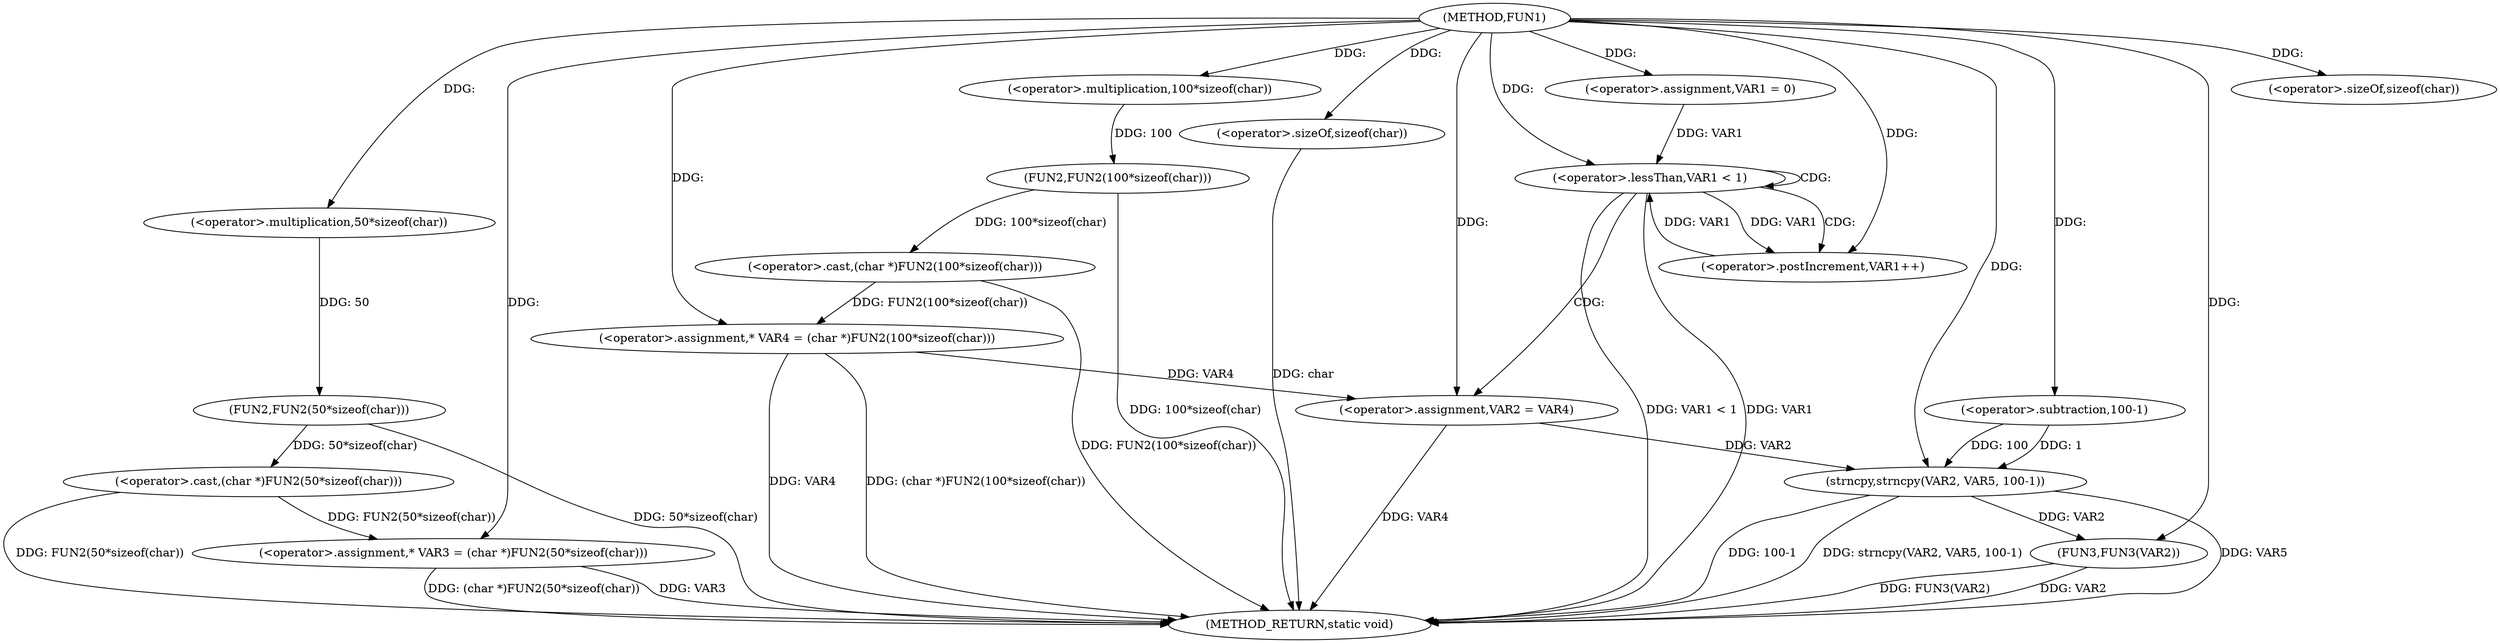 digraph FUN1 {  
"1000100" [label = "(METHOD,FUN1)" ]
"1000147" [label = "(METHOD_RETURN,static void)" ]
"1000105" [label = "(<operator>.assignment,* VAR3 = (char *)FUN2(50*sizeof(char)))" ]
"1000107" [label = "(<operator>.cast,(char *)FUN2(50*sizeof(char)))" ]
"1000109" [label = "(FUN2,FUN2(50*sizeof(char)))" ]
"1000110" [label = "(<operator>.multiplication,50*sizeof(char))" ]
"1000112" [label = "(<operator>.sizeOf,sizeof(char))" ]
"1000115" [label = "(<operator>.assignment,* VAR4 = (char *)FUN2(100*sizeof(char)))" ]
"1000117" [label = "(<operator>.cast,(char *)FUN2(100*sizeof(char)))" ]
"1000119" [label = "(FUN2,FUN2(100*sizeof(char)))" ]
"1000120" [label = "(<operator>.multiplication,100*sizeof(char))" ]
"1000122" [label = "(<operator>.sizeOf,sizeof(char))" ]
"1000125" [label = "(<operator>.assignment,VAR1 = 0)" ]
"1000128" [label = "(<operator>.lessThan,VAR1 < 1)" ]
"1000131" [label = "(<operator>.postIncrement,VAR1++)" ]
"1000134" [label = "(<operator>.assignment,VAR2 = VAR4)" ]
"1000139" [label = "(strncpy,strncpy(VAR2, VAR5, 100-1))" ]
"1000142" [label = "(<operator>.subtraction,100-1)" ]
"1000145" [label = "(FUN3,FUN3(VAR2))" ]
  "1000115" -> "1000147"  [ label = "DDG: (char *)FUN2(100*sizeof(char))"] 
  "1000139" -> "1000147"  [ label = "DDG: 100-1"] 
  "1000105" -> "1000147"  [ label = "DDG: (char *)FUN2(50*sizeof(char))"] 
  "1000128" -> "1000147"  [ label = "DDG: VAR1 < 1"] 
  "1000117" -> "1000147"  [ label = "DDG: FUN2(100*sizeof(char))"] 
  "1000145" -> "1000147"  [ label = "DDG: VAR2"] 
  "1000115" -> "1000147"  [ label = "DDG: VAR4"] 
  "1000122" -> "1000147"  [ label = "DDG: char"] 
  "1000139" -> "1000147"  [ label = "DDG: VAR5"] 
  "1000139" -> "1000147"  [ label = "DDG: strncpy(VAR2, VAR5, 100-1)"] 
  "1000128" -> "1000147"  [ label = "DDG: VAR1"] 
  "1000109" -> "1000147"  [ label = "DDG: 50*sizeof(char)"] 
  "1000119" -> "1000147"  [ label = "DDG: 100*sizeof(char)"] 
  "1000134" -> "1000147"  [ label = "DDG: VAR4"] 
  "1000145" -> "1000147"  [ label = "DDG: FUN3(VAR2)"] 
  "1000105" -> "1000147"  [ label = "DDG: VAR3"] 
  "1000107" -> "1000147"  [ label = "DDG: FUN2(50*sizeof(char))"] 
  "1000107" -> "1000105"  [ label = "DDG: FUN2(50*sizeof(char))"] 
  "1000100" -> "1000105"  [ label = "DDG: "] 
  "1000109" -> "1000107"  [ label = "DDG: 50*sizeof(char)"] 
  "1000110" -> "1000109"  [ label = "DDG: 50"] 
  "1000100" -> "1000110"  [ label = "DDG: "] 
  "1000100" -> "1000112"  [ label = "DDG: "] 
  "1000117" -> "1000115"  [ label = "DDG: FUN2(100*sizeof(char))"] 
  "1000100" -> "1000115"  [ label = "DDG: "] 
  "1000119" -> "1000117"  [ label = "DDG: 100*sizeof(char)"] 
  "1000120" -> "1000119"  [ label = "DDG: 100"] 
  "1000100" -> "1000120"  [ label = "DDG: "] 
  "1000100" -> "1000122"  [ label = "DDG: "] 
  "1000100" -> "1000125"  [ label = "DDG: "] 
  "1000125" -> "1000128"  [ label = "DDG: VAR1"] 
  "1000131" -> "1000128"  [ label = "DDG: VAR1"] 
  "1000100" -> "1000128"  [ label = "DDG: "] 
  "1000128" -> "1000131"  [ label = "DDG: VAR1"] 
  "1000100" -> "1000131"  [ label = "DDG: "] 
  "1000115" -> "1000134"  [ label = "DDG: VAR4"] 
  "1000100" -> "1000134"  [ label = "DDG: "] 
  "1000134" -> "1000139"  [ label = "DDG: VAR2"] 
  "1000100" -> "1000139"  [ label = "DDG: "] 
  "1000142" -> "1000139"  [ label = "DDG: 100"] 
  "1000142" -> "1000139"  [ label = "DDG: 1"] 
  "1000100" -> "1000142"  [ label = "DDG: "] 
  "1000139" -> "1000145"  [ label = "DDG: VAR2"] 
  "1000100" -> "1000145"  [ label = "DDG: "] 
  "1000128" -> "1000128"  [ label = "CDG: "] 
  "1000128" -> "1000131"  [ label = "CDG: "] 
  "1000128" -> "1000134"  [ label = "CDG: "] 
}
